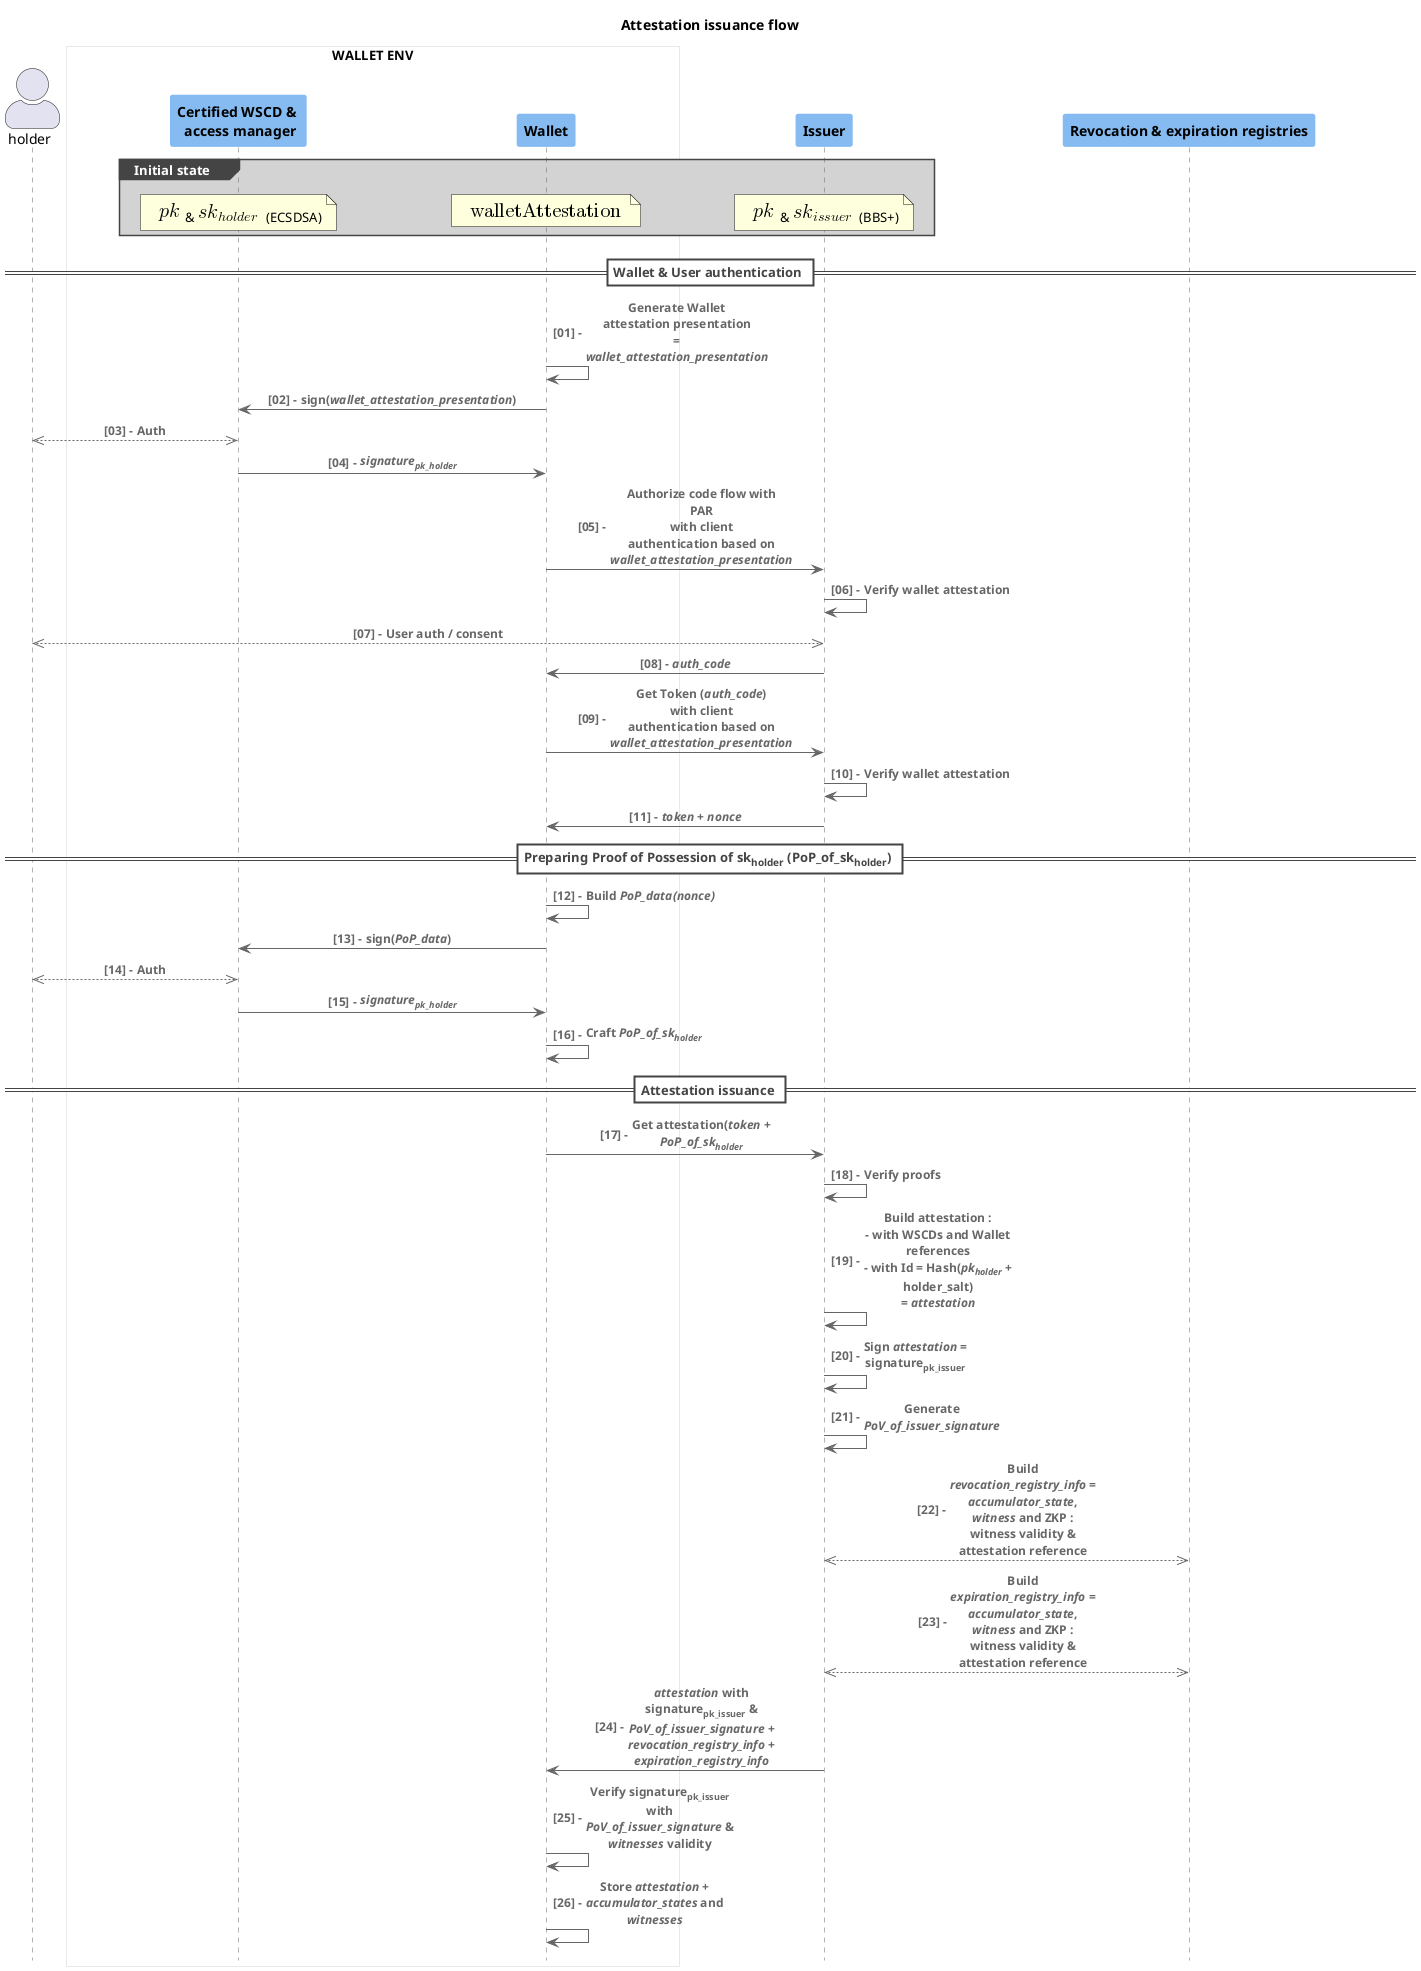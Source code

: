 @startuml 1/issuance
title Attestation issuance flow

skinparam ParticipantPadding 100

!include <c4/C4_Context.puml>
!include <c4/C4_Container.puml>
!include <c4/C4_Component.puml>
!include <c4/C4_Dynamic.puml>
!include <c4/C4_Sequence.puml>

HIDE_STEREOTYPE()
autonumber "<b>[00] - "

skinparam useBetaStyle true
<style>
    sequenceDiagram {
        participant {
            BackgroundColor #85BBF0
            FontStyle bold
            LineColor #85BBF0
        }
        box {
            LineColor lightgrey
        }
    }
</style>

actor "holder" as h

box "WALLET ENV" #White
    participant "Certified WSCD & \n access manager" as wscd
    participant "Wallet" as w
end box

participant "Issuer" as i
participant "Revocation & expiration registries" as reg

group #LightGrey Initial state 
    /note over wscd
        <math>pk</math>&<math>sk_(holder)</math> (ECSDSA)
    end note
    /note over w
        <math>"walletAttestation"</math>
    end note
    /note over i
        <math>pk</math>&<math>sk_(issuer)</math> (BBS+)
    end note
end group

== Wallet & User authentication ==
Rel(w, w, "Generate Wallet attestation presentation \n= //wallet_attestation_presentation//" )
Rel(w, wscd, "sign(//wallet_attestation_presentation//)")
BiRel(h, wscd, "Auth")
Rel(wscd, w, "//signature<sub>pk_holder</sub>//")
Rel(w, i, "Authorize code flow with PAR \nwith client authentication based on //wallet_attestation_presentation//")
Rel(i, i, "Verify wallet attestation")
BiRel(i, h, "User auth / consent")
Rel(i, w, "//auth_code//")
Rel(w, i, "Get Token (//auth_code//) \nwith client authentication based on //wallet_attestation_presentation//")
Rel(i, i, "Verify wallet attestation")
Rel(i, w, "//token// + //nonce//")

== Preparing Proof of Possession of sk<sub>holder</sub> (PoP_of_sk<sub>holder</sub>) ==
Rel(w, w, "Build //PoP_data(nonce)//")
Rel(w, wscd, "sign(//PoP_data//)")
BiRel(h, wscd, "Auth")
Rel(wscd, w, "//signature<sub>pk_holder</sub>//")
Rel(w, w, "Craft //PoP_of_sk<sub>holder</sub>//")

== Attestation issuance ==
Rel(w, i, "Get attestation(//token// + //PoP_of_sk<sub>holder</sub>//")
Rel(i, i, "Verify proofs")
Rel(i, i, "Build attestation : \n- with WSCDs and Wallet references \n- with Id = Hash(//pk<sub>holder</sub>// + holder_salt) \n= //attestation//")
Rel(i, i, "Sign //attestation// = signature<sub>pk_issuer</sub>")
Rel(i, i, "Generate //PoV_of_issuer_signature//")
BiRel(i, reg, "Build //revocation_registry_info// = //accumulator_state//, //witness// and ZKP : witness validity & attestation reference")
BiRel(i, reg, "Build //expiration_registry_info// = //accumulator_state//, //witness// and ZKP : witness validity & attestation reference")
Rel(i, w, "//attestation// with signature<sub>pk_issuer</sub> & //PoV_of_issuer_signature// + //revocation_registry_info// + //expiration_registry_info//")
Rel(w, w, "Verify signature<sub>pk_issuer</sub> with //PoV_of_issuer_signature// & //witnesses// validity")
Rel(w, w, "Store //attestation// + //accumulator_states// and //witnesses//")
@enduml
